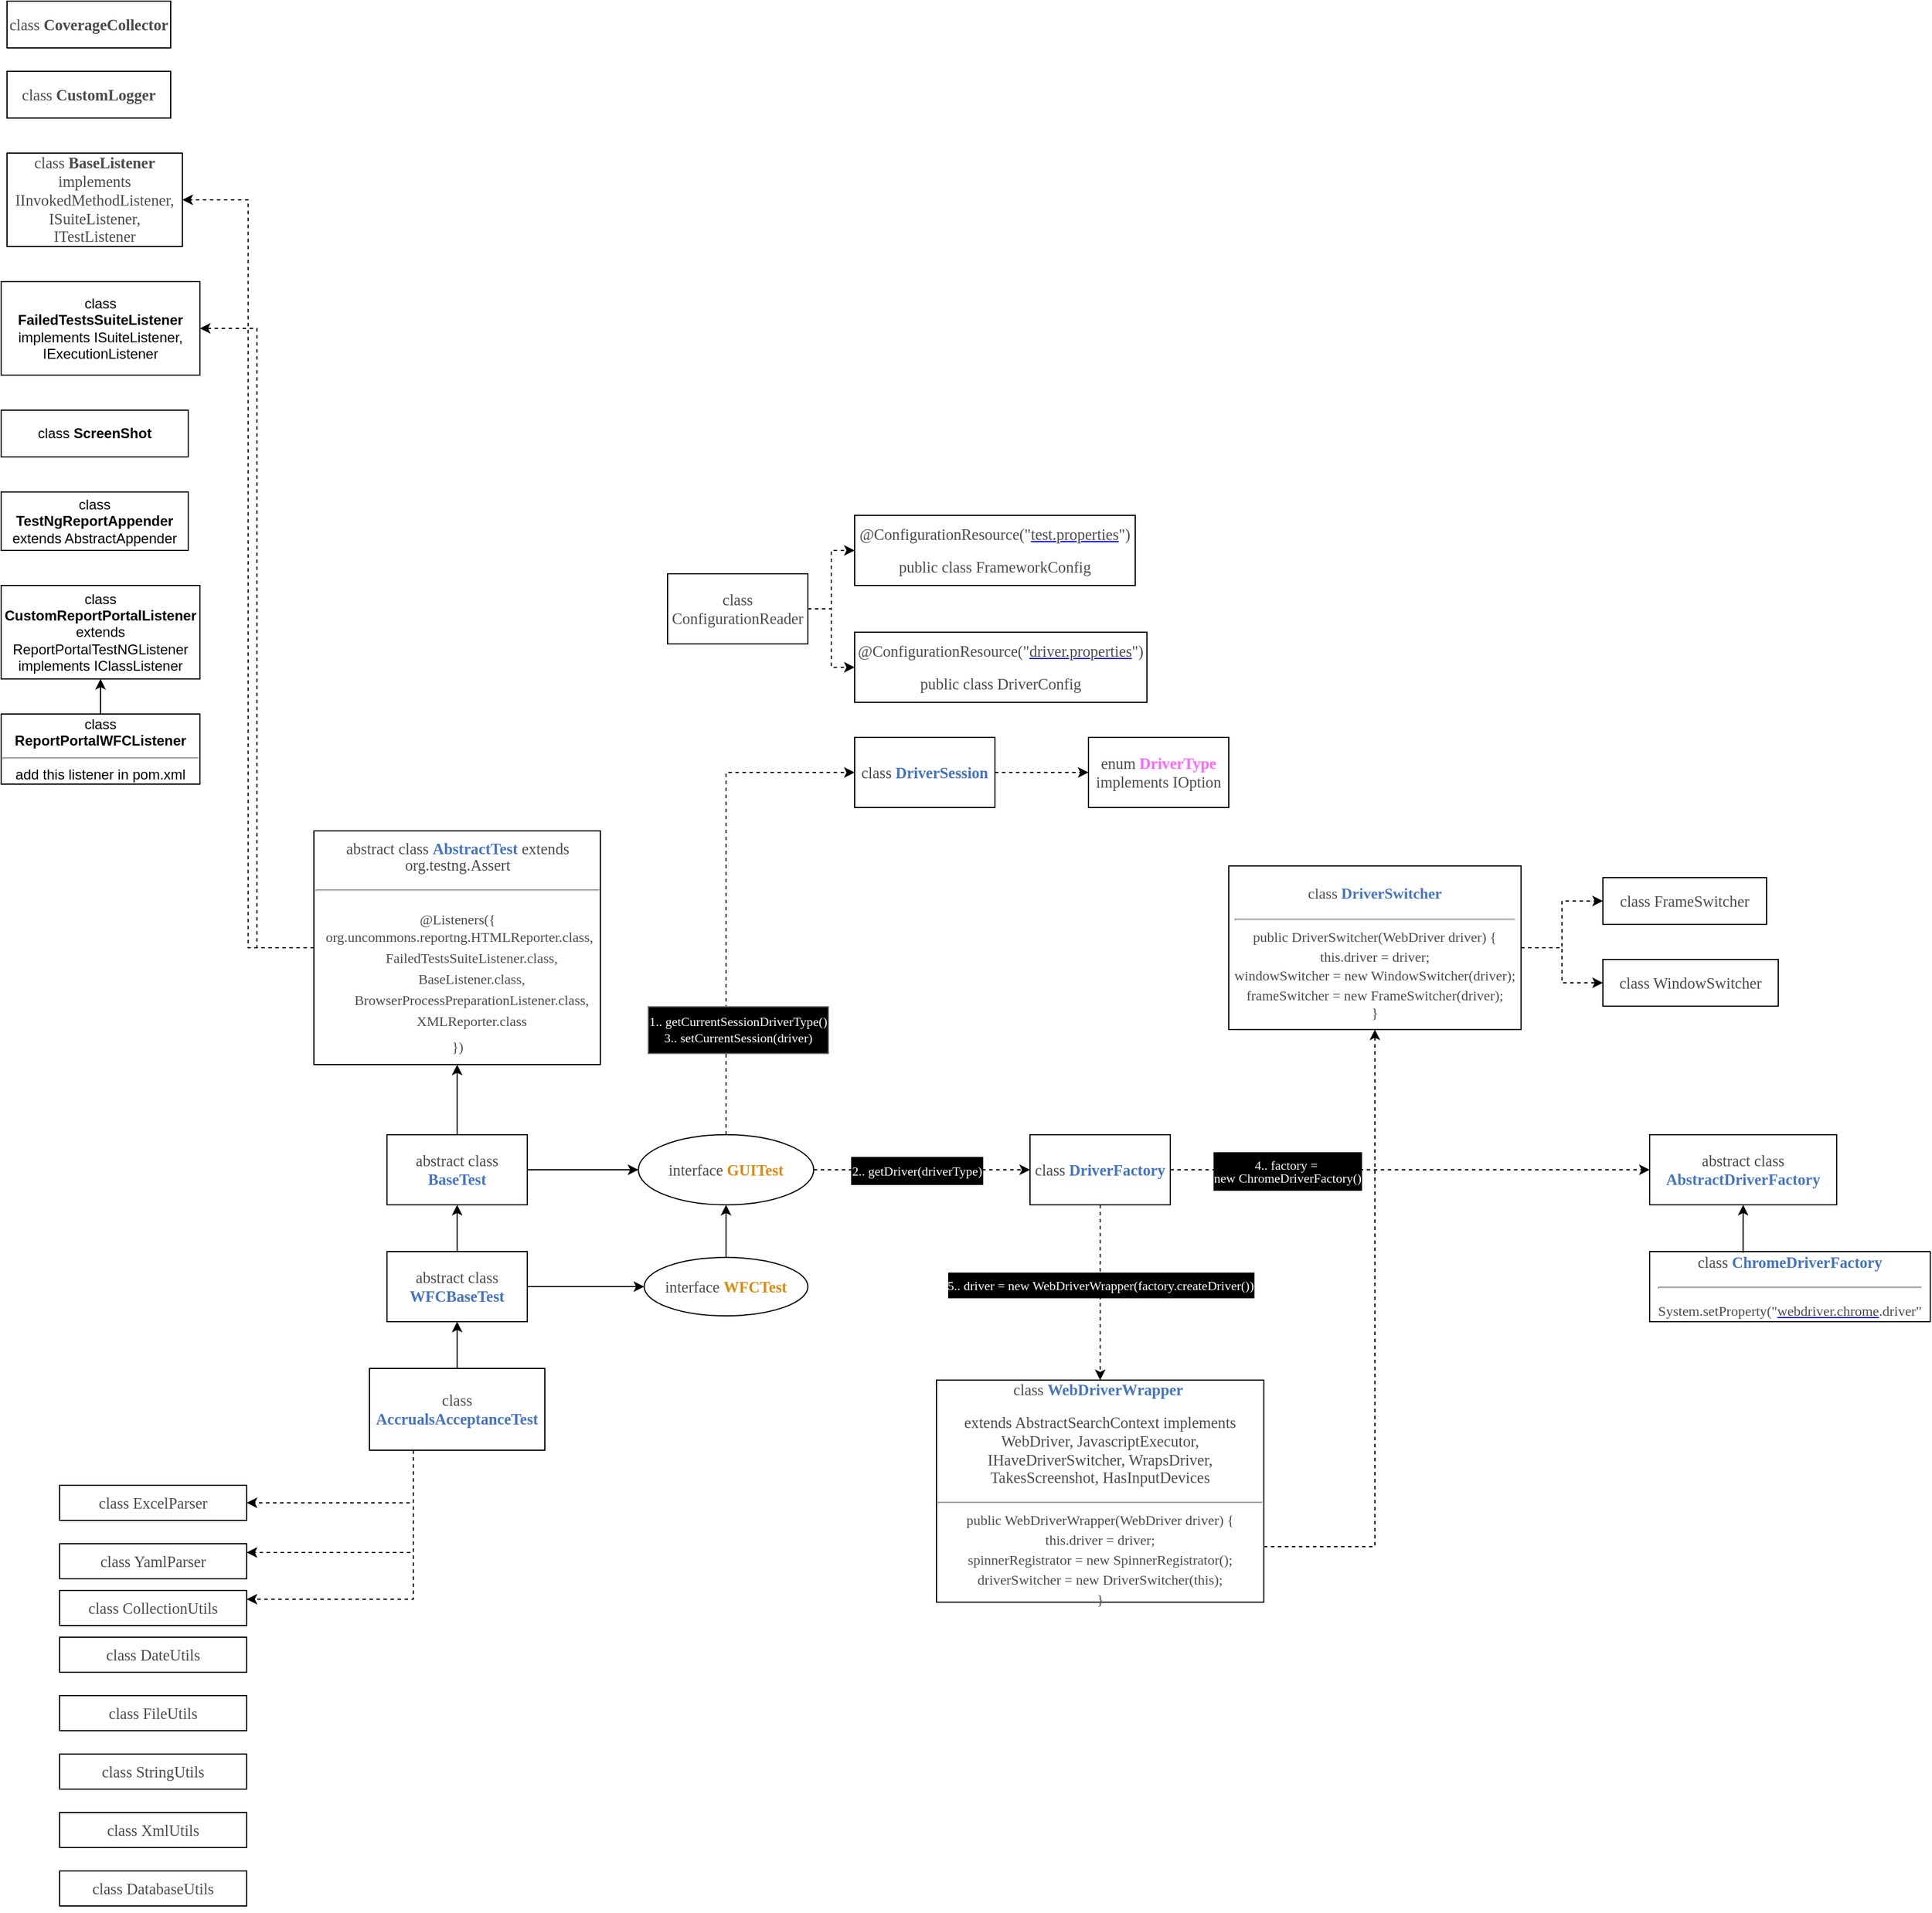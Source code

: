 <mxfile version="24.3.0" type="github">
  <diagram name="Page-1" id="gZJgNO5eI7kU5ygP73Ms">
    <mxGraphModel dx="1900" dy="1665" grid="1" gridSize="10" guides="1" tooltips="1" connect="1" arrows="1" fold="1" page="1" pageScale="1" pageWidth="850" pageHeight="1100" math="0" shadow="0">
      <root>
        <mxCell id="0" />
        <mxCell id="1" parent="0" />
        <mxCell id="U6Im6Bpd1VCLCNfUhpz8-1" value="&lt;p data-pm-slice=&quot;1 1 [&amp;quot;tiptapChildEditor&amp;quot;,{&amp;quot;id&amp;quot;:&amp;quot;ca8953a7-e49c-45e7-b4fe-224ca8ae2ff6&amp;quot;,&amp;quot;entityid&amp;quot;:&amp;quot;&amp;quot;,&amp;quot;shapeId&amp;quot;:&amp;quot;Zpsd7Al8EGf&amp;quot;,&amp;quot;textId&amp;quot;:&amp;quot;identifier&amp;quot;}]&quot; dir=&quot;ltr&quot;&gt;&lt;span style=&quot;color: #4b4b4b; font-size: 10pt; font-family: noto_regular&quot;&gt;class &lt;b&gt;CoverageCollector&lt;/b&gt;&lt;/span&gt;&lt;/p&gt;" style="rounded=0;whiteSpace=wrap;html=1;fillColor=#FFFFFF;" vertex="1" parent="1">
          <mxGeometry x="-45" y="-110" width="140" height="40" as="geometry" />
        </mxCell>
        <mxCell id="U6Im6Bpd1VCLCNfUhpz8-3" value="&lt;p data-pm-slice=&quot;1 1 [&amp;quot;tiptapChildEditor&amp;quot;,{&amp;quot;id&amp;quot;:&amp;quot;f929a453-0117-450c-815a-69be57b2cd81&amp;quot;,&amp;quot;entityid&amp;quot;:&amp;quot;&amp;quot;,&amp;quot;shapeId&amp;quot;:&amp;quot;bD75pAhFTvJ&amp;quot;,&amp;quot;textId&amp;quot;:&amp;quot;identifier&amp;quot;}]&quot; dir=&quot;ltr&quot;&gt;&lt;span style=&quot;color: #4b4b4b; font-size: 10pt; font-family: noto_regular&quot;&gt;class &lt;b&gt;CustomLogger&lt;/b&gt;&lt;/span&gt;&lt;/p&gt;" style="rounded=0;whiteSpace=wrap;html=1;fillColor=#FFFFFF;" vertex="1" parent="1">
          <mxGeometry x="-45" y="-50" width="140" height="40" as="geometry" />
        </mxCell>
        <mxCell id="U6Im6Bpd1VCLCNfUhpz8-4" value="&lt;p data-pm-slice=&quot;1 1 [&amp;quot;tiptapChildEditor&amp;quot;,{&amp;quot;id&amp;quot;:&amp;quot;724989ca-47d6-4394-8c9d-ed733fb02b3a&amp;quot;,&amp;quot;entityid&amp;quot;:&amp;quot;&amp;quot;,&amp;quot;shapeId&amp;quot;:&amp;quot;Wyi7f67MJx1&amp;quot;,&amp;quot;textId&amp;quot;:&amp;quot;identifier&amp;quot;}]&quot; dir=&quot;ltr&quot;&gt;&lt;span style=&quot;color: #4b4b4b; font-size: 10pt; font-family: noto_regular&quot;&gt;class &lt;b&gt;BaseListener &lt;/b&gt;implements IInvokedMethodListener, ISuiteListener, ITestListener&lt;/span&gt;&lt;/p&gt;" style="rounded=0;whiteSpace=wrap;html=1;fillColor=#FFFFFF;" vertex="1" parent="1">
          <mxGeometry x="-45" y="20" width="150" height="80" as="geometry" />
        </mxCell>
        <mxCell id="U6Im6Bpd1VCLCNfUhpz8-6" value="&lt;p data-pm-slice=&quot;1 1 [&amp;quot;tiptapChildEditor&amp;quot;,{&amp;quot;id&amp;quot;:&amp;quot;830152bd-d596-407c-a962-4a3dc13da7e0&amp;quot;,&amp;quot;entityid&amp;quot;:&amp;quot;&amp;quot;,&amp;quot;shapeId&amp;quot;:&amp;quot;9Uf9OVTHU6h&amp;quot;,&amp;quot;textId&amp;quot;:&amp;quot;identifier&amp;quot;}]&quot; dir=&quot;ltr&quot;&gt;class &lt;b&gt;FailedTestsSuiteListener &lt;/b&gt;implements ISuiteListener, IExecutionListener&lt;/p&gt;" style="rounded=0;whiteSpace=wrap;html=1;fillColor=#FFFFFF;" vertex="1" parent="1">
          <mxGeometry x="-50" y="130" width="170" height="80" as="geometry" />
        </mxCell>
        <mxCell id="U6Im6Bpd1VCLCNfUhpz8-7" value="&lt;p data-pm-slice=&quot;1 1 [&amp;quot;tiptapChildEditor&amp;quot;,{&amp;quot;id&amp;quot;:&amp;quot;830152bd-d596-407c-a962-4a3dc13da7e0&amp;quot;,&amp;quot;entityid&amp;quot;:&amp;quot;&amp;quot;,&amp;quot;shapeId&amp;quot;:&amp;quot;9Uf9OVTHU6h&amp;quot;,&amp;quot;textId&amp;quot;:&amp;quot;identifier&amp;quot;}]&quot; dir=&quot;ltr&quot;&gt;class &lt;b&gt;ScreenShot&lt;/b&gt;&lt;/p&gt;" style="rounded=0;whiteSpace=wrap;html=1;fillColor=#FFFFFF;" vertex="1" parent="1">
          <mxGeometry x="-50" y="240" width="160" height="40" as="geometry" />
        </mxCell>
        <mxCell id="U6Im6Bpd1VCLCNfUhpz8-8" value="class &lt;b&gt;TestNgReportAppender &lt;/b&gt;extends AbstractAppender" style="rounded=0;whiteSpace=wrap;html=1;" vertex="1" parent="1">
          <mxGeometry x="-50" y="310" width="160" height="50" as="geometry" />
        </mxCell>
        <mxCell id="U6Im6Bpd1VCLCNfUhpz8-9" value="class &lt;b&gt;CustomReportPortalListener &lt;/b&gt;extends ReportPortalTestNGListener implements IClassListener" style="rounded=0;whiteSpace=wrap;html=1;" vertex="1" parent="1">
          <mxGeometry x="-50" y="390" width="170" height="80" as="geometry" />
        </mxCell>
        <mxCell id="U6Im6Bpd1VCLCNfUhpz8-11" value="" style="edgeStyle=orthogonalEdgeStyle;rounded=0;orthogonalLoop=1;jettySize=auto;html=1;" edge="1" parent="1" source="U6Im6Bpd1VCLCNfUhpz8-10" target="U6Im6Bpd1VCLCNfUhpz8-9">
          <mxGeometry relative="1" as="geometry" />
        </mxCell>
        <mxCell id="U6Im6Bpd1VCLCNfUhpz8-10" value="class &lt;b&gt;ReportPortalWFCListener&lt;/b&gt;&lt;hr&gt;&lt;div&gt;add this listener in pom.xml&lt;/div&gt;" style="rounded=0;whiteSpace=wrap;html=1;" vertex="1" parent="1">
          <mxGeometry x="-50" y="500" width="170" height="60" as="geometry" />
        </mxCell>
        <mxCell id="U6Im6Bpd1VCLCNfUhpz8-66" style="edgeStyle=orthogonalEdgeStyle;rounded=0;orthogonalLoop=1;jettySize=auto;html=1;exitX=0;exitY=0.5;exitDx=0;exitDy=0;entryX=1;entryY=0.5;entryDx=0;entryDy=0;dashed=1;" edge="1" parent="1" source="U6Im6Bpd1VCLCNfUhpz8-12" target="U6Im6Bpd1VCLCNfUhpz8-4">
          <mxGeometry relative="1" as="geometry" />
        </mxCell>
        <mxCell id="U6Im6Bpd1VCLCNfUhpz8-67" style="edgeStyle=orthogonalEdgeStyle;rounded=0;orthogonalLoop=1;jettySize=auto;html=1;exitX=0;exitY=0.5;exitDx=0;exitDy=0;entryX=1;entryY=0.5;entryDx=0;entryDy=0;dashed=1;" edge="1" parent="1" source="U6Im6Bpd1VCLCNfUhpz8-12" target="U6Im6Bpd1VCLCNfUhpz8-6">
          <mxGeometry relative="1" as="geometry" />
        </mxCell>
        <mxCell id="U6Im6Bpd1VCLCNfUhpz8-12" value="&lt;p style=&quot;line-height: 110%;&quot; data-pm-slice=&quot;1 1 [&amp;quot;tiptapChildEditor&amp;quot;,{&amp;quot;id&amp;quot;:&amp;quot;5719cfd4-4122-469a-8a62-722d085ba0aa&amp;quot;,&amp;quot;entityid&amp;quot;:&amp;quot;&amp;quot;,&amp;quot;shapeId&amp;quot;:&amp;quot;oUzE6DaAduD&amp;quot;,&amp;quot;textId&amp;quot;:&amp;quot;identifier&amp;quot;}]&quot; dir=&quot;ltr&quot;&gt;&lt;span style=&quot;color: #4b4b4b; font-size: 10pt; font-family: noto_regular&quot;&gt;abstract class &lt;/span&gt;&lt;span style=&quot;color: rgb(70, 116, 193); font-size: 10pt; font-family: noto_regular&quot;&gt;&lt;strong&gt;AbstractTest &lt;/strong&gt;&lt;/span&gt;&lt;span style=&quot;color: #4b4b4b; font-size: 10pt; font-family: noto_regular&quot;&gt;extends org.testng.Assert&lt;/span&gt;&lt;/p&gt;&lt;hr&gt;&lt;p style=&quot;line-height: 0%;&quot; data-pm-slice=&quot;1 1 [&amp;quot;tiptapChildEditor&amp;quot;,{&amp;quot;id&amp;quot;:&amp;quot;5719cfd4-4122-469a-8a62-722d085ba0aa&amp;quot;,&amp;quot;entityid&amp;quot;:&amp;quot;&amp;quot;,&amp;quot;shapeId&amp;quot;:&amp;quot;oUzE6DaAduD&amp;quot;,&amp;quot;textId&amp;quot;:&amp;quot;identifier&amp;quot;}]&quot; dir=&quot;ltr&quot;&gt;&lt;span style=&quot;color: #4b4b4b; font-size: 10pt; font-family: noto_regular&quot;&gt;&lt;br&gt;&lt;/span&gt;&lt;/p&gt;&lt;p style=&quot;line-height: 0%;&quot; data-pm-slice=&quot;1 1 [&amp;quot;tiptapChildEditor&amp;quot;,{&amp;quot;id&amp;quot;:&amp;quot;5719cfd4-4122-469a-8a62-722d085ba0aa&amp;quot;,&amp;quot;entityid&amp;quot;:&amp;quot;&amp;quot;,&amp;quot;shapeId&amp;quot;:&amp;quot;oUzE6DaAduD&amp;quot;,&amp;quot;textId&amp;quot;:&amp;quot;identifier&amp;quot;}]&quot; dir=&quot;ltr&quot;&gt;&lt;font style=&quot;font-size: 12px;&quot; face=&quot;noto_regular&quot; color=&quot;#4b4b4b&quot;&gt;@Listeners({&lt;/font&gt;&lt;/p&gt;&lt;p style=&quot;line-height: 50%;&quot; data-pm-slice=&quot;1 1 [&amp;quot;tiptapChildEditor&amp;quot;,{&amp;quot;id&amp;quot;:&amp;quot;5719cfd4-4122-469a-8a62-722d085ba0aa&amp;quot;,&amp;quot;entityid&amp;quot;:&amp;quot;&amp;quot;,&amp;quot;shapeId&amp;quot;:&amp;quot;oUzE6DaAduD&amp;quot;,&amp;quot;textId&amp;quot;:&amp;quot;identifier&amp;quot;}]&quot; dir=&quot;ltr&quot;&gt;&lt;font style=&quot;font-size: 12px;&quot; face=&quot;noto_regular&quot; color=&quot;#4b4b4b&quot;&gt;&amp;nbsp;org.uncommons.reportng.HTMLReporter.class,&lt;/font&gt;&lt;/p&gt;&lt;p style=&quot;line-height: 50%;&quot; data-pm-slice=&quot;1 1 [&amp;quot;tiptapChildEditor&amp;quot;,{&amp;quot;id&amp;quot;:&amp;quot;5719cfd4-4122-469a-8a62-722d085ba0aa&amp;quot;,&amp;quot;entityid&amp;quot;:&amp;quot;&amp;quot;,&amp;quot;shapeId&amp;quot;:&amp;quot;oUzE6DaAduD&amp;quot;,&amp;quot;textId&amp;quot;:&amp;quot;identifier&amp;quot;}]&quot; dir=&quot;ltr&quot;&gt;&lt;font style=&quot;font-size: 12px;&quot; face=&quot;noto_regular&quot; color=&quot;#4b4b4b&quot;&gt;&amp;nbsp; &amp;nbsp; &amp;nbsp; &amp;nbsp; FailedTestsSuiteListener.class,&lt;/font&gt;&lt;/p&gt;&lt;p style=&quot;line-height: 50%;&quot; data-pm-slice=&quot;1 1 [&amp;quot;tiptapChildEditor&amp;quot;,{&amp;quot;id&amp;quot;:&amp;quot;5719cfd4-4122-469a-8a62-722d085ba0aa&amp;quot;,&amp;quot;entityid&amp;quot;:&amp;quot;&amp;quot;,&amp;quot;shapeId&amp;quot;:&amp;quot;oUzE6DaAduD&amp;quot;,&amp;quot;textId&amp;quot;:&amp;quot;identifier&amp;quot;}]&quot; dir=&quot;ltr&quot;&gt;&lt;font style=&quot;font-size: 12px;&quot; face=&quot;noto_regular&quot; color=&quot;#4b4b4b&quot;&gt;&amp;nbsp; &amp;nbsp; &amp;nbsp; &amp;nbsp; BaseListener.class,&lt;/font&gt;&lt;/p&gt;&lt;p style=&quot;line-height: 50%;&quot; data-pm-slice=&quot;1 1 [&amp;quot;tiptapChildEditor&amp;quot;,{&amp;quot;id&amp;quot;:&amp;quot;5719cfd4-4122-469a-8a62-722d085ba0aa&amp;quot;,&amp;quot;entityid&amp;quot;:&amp;quot;&amp;quot;,&amp;quot;shapeId&amp;quot;:&amp;quot;oUzE6DaAduD&amp;quot;,&amp;quot;textId&amp;quot;:&amp;quot;identifier&amp;quot;}]&quot; dir=&quot;ltr&quot;&gt;&lt;font style=&quot;font-size: 12px;&quot; face=&quot;noto_regular&quot; color=&quot;#4b4b4b&quot;&gt;&amp;nbsp; &amp;nbsp; &amp;nbsp; &amp;nbsp; BrowserProcessPreparationListener.class,&lt;/font&gt;&lt;/p&gt;&lt;p style=&quot;line-height: 50%;&quot; data-pm-slice=&quot;1 1 [&amp;quot;tiptapChildEditor&amp;quot;,{&amp;quot;id&amp;quot;:&amp;quot;5719cfd4-4122-469a-8a62-722d085ba0aa&amp;quot;,&amp;quot;entityid&amp;quot;:&amp;quot;&amp;quot;,&amp;quot;shapeId&amp;quot;:&amp;quot;oUzE6DaAduD&amp;quot;,&amp;quot;textId&amp;quot;:&amp;quot;identifier&amp;quot;}]&quot; dir=&quot;ltr&quot;&gt;&lt;font style=&quot;font-size: 12px;&quot; face=&quot;noto_regular&quot; color=&quot;#4b4b4b&quot;&gt;&amp;nbsp; &amp;nbsp; &amp;nbsp; &amp;nbsp; XMLReporter.class&lt;/font&gt;&lt;/p&gt;&lt;p data-pm-slice=&quot;1 1 [&amp;quot;tiptapChildEditor&amp;quot;,{&amp;quot;id&amp;quot;:&amp;quot;5719cfd4-4122-469a-8a62-722d085ba0aa&amp;quot;,&amp;quot;entityid&amp;quot;:&amp;quot;&amp;quot;,&amp;quot;shapeId&amp;quot;:&amp;quot;oUzE6DaAduD&amp;quot;,&amp;quot;textId&amp;quot;:&amp;quot;identifier&amp;quot;}]&quot; dir=&quot;ltr&quot;&gt;&lt;/p&gt;&lt;p data-pm-slice=&quot;1 1 [&amp;quot;tiptapChildEditor&amp;quot;,{&amp;quot;id&amp;quot;:&amp;quot;5719cfd4-4122-469a-8a62-722d085ba0aa&amp;quot;,&amp;quot;entityid&amp;quot;:&amp;quot;&amp;quot;,&amp;quot;shapeId&amp;quot;:&amp;quot;oUzE6DaAduD&amp;quot;,&amp;quot;textId&amp;quot;:&amp;quot;identifier&amp;quot;}]&quot; dir=&quot;ltr&quot;&gt;&lt;font style=&quot;font-size: 12px;&quot; face=&quot;noto_regular&quot; color=&quot;#4b4b4b&quot;&gt;})&lt;/font&gt;&lt;/p&gt;" style="rounded=0;whiteSpace=wrap;html=1;" vertex="1" parent="1">
          <mxGeometry x="217.5" y="600" width="245" height="200" as="geometry" />
        </mxCell>
        <mxCell id="U6Im6Bpd1VCLCNfUhpz8-14" value="" style="edgeStyle=orthogonalEdgeStyle;rounded=0;orthogonalLoop=1;jettySize=auto;html=1;" edge="1" parent="1" source="U6Im6Bpd1VCLCNfUhpz8-13" target="U6Im6Bpd1VCLCNfUhpz8-12">
          <mxGeometry relative="1" as="geometry" />
        </mxCell>
        <mxCell id="U6Im6Bpd1VCLCNfUhpz8-25" value="" style="edgeStyle=orthogonalEdgeStyle;rounded=0;orthogonalLoop=1;jettySize=auto;html=1;" edge="1" parent="1" source="U6Im6Bpd1VCLCNfUhpz8-13" target="U6Im6Bpd1VCLCNfUhpz8-24">
          <mxGeometry relative="1" as="geometry" />
        </mxCell>
        <mxCell id="U6Im6Bpd1VCLCNfUhpz8-13" value="&lt;p data-pm-slice=&quot;1 1 [&amp;quot;tiptapChildEditor&amp;quot;,{&amp;quot;id&amp;quot;:&amp;quot;45874278-9673-4f66-ab3d-6d95a977c176&amp;quot;,&amp;quot;entityid&amp;quot;:&amp;quot;&amp;quot;,&amp;quot;shapeId&amp;quot;:&amp;quot;hXwQnhvF5sQ&amp;quot;,&amp;quot;textId&amp;quot;:&amp;quot;identifier&amp;quot;}]&quot; dir=&quot;ltr&quot;&gt;&lt;span style=&quot;color: #4b4b4b; font-size: 10pt; font-family: noto_regular&quot;&gt;abstract class &lt;/span&gt;&lt;span style=&quot;color: rgb(70, 116, 193); font-size: 10pt; font-family: noto_regular&quot;&gt;&lt;strong&gt;BaseTest&lt;/strong&gt;&lt;/span&gt;&lt;/p&gt;" style="rounded=0;whiteSpace=wrap;html=1;" vertex="1" parent="1">
          <mxGeometry x="280" y="860" width="120" height="60" as="geometry" />
        </mxCell>
        <mxCell id="U6Im6Bpd1VCLCNfUhpz8-17" value="" style="edgeStyle=orthogonalEdgeStyle;rounded=0;orthogonalLoop=1;jettySize=auto;html=1;" edge="1" parent="1" source="U6Im6Bpd1VCLCNfUhpz8-15" target="U6Im6Bpd1VCLCNfUhpz8-13">
          <mxGeometry relative="1" as="geometry" />
        </mxCell>
        <mxCell id="U6Im6Bpd1VCLCNfUhpz8-28" value="" style="edgeStyle=orthogonalEdgeStyle;rounded=0;orthogonalLoop=1;jettySize=auto;html=1;" edge="1" parent="1" source="U6Im6Bpd1VCLCNfUhpz8-15" target="U6Im6Bpd1VCLCNfUhpz8-26">
          <mxGeometry relative="1" as="geometry" />
        </mxCell>
        <mxCell id="U6Im6Bpd1VCLCNfUhpz8-15" value="&lt;p data-pm-slice=&quot;1 1 [&amp;quot;tiptapChildEditor&amp;quot;,{&amp;quot;id&amp;quot;:&amp;quot;19ecf249-bb9b-4015-ace4-025a7b237459&amp;quot;,&amp;quot;entityid&amp;quot;:&amp;quot;&amp;quot;,&amp;quot;shapeId&amp;quot;:&amp;quot;llXH3EHD34j&amp;quot;,&amp;quot;textId&amp;quot;:&amp;quot;identifier&amp;quot;}]&quot; dir=&quot;ltr&quot;&gt;&lt;span style=&quot;color: #4b4b4b; font-size: 10pt; font-family: noto_regular&quot;&gt;abstract class &lt;/span&gt;&lt;span style=&quot;color: rgb(70, 116, 193); font-size: 10pt; font-family: noto_regular&quot;&gt;&lt;strong&gt;WFCBaseTest&lt;/strong&gt;&lt;/span&gt;&lt;/p&gt;" style="rounded=0;whiteSpace=wrap;html=1;" vertex="1" parent="1">
          <mxGeometry x="280" y="960" width="120" height="60" as="geometry" />
        </mxCell>
        <mxCell id="U6Im6Bpd1VCLCNfUhpz8-18" value="" style="edgeStyle=orthogonalEdgeStyle;rounded=0;orthogonalLoop=1;jettySize=auto;html=1;" edge="1" parent="1" source="U6Im6Bpd1VCLCNfUhpz8-16" target="U6Im6Bpd1VCLCNfUhpz8-15">
          <mxGeometry relative="1" as="geometry" />
        </mxCell>
        <mxCell id="U6Im6Bpd1VCLCNfUhpz8-62" style="edgeStyle=orthogonalEdgeStyle;rounded=0;orthogonalLoop=1;jettySize=auto;html=1;exitX=0.25;exitY=1;exitDx=0;exitDy=0;entryX=1;entryY=0.5;entryDx=0;entryDy=0;dashed=1;" edge="1" parent="1" source="U6Im6Bpd1VCLCNfUhpz8-16" target="U6Im6Bpd1VCLCNfUhpz8-53">
          <mxGeometry relative="1" as="geometry" />
        </mxCell>
        <mxCell id="U6Im6Bpd1VCLCNfUhpz8-63" style="edgeStyle=orthogonalEdgeStyle;rounded=0;orthogonalLoop=1;jettySize=auto;html=1;exitX=0.25;exitY=1;exitDx=0;exitDy=0;entryX=1;entryY=0.25;entryDx=0;entryDy=0;dashed=1;" edge="1" parent="1" source="U6Im6Bpd1VCLCNfUhpz8-16" target="U6Im6Bpd1VCLCNfUhpz8-54">
          <mxGeometry relative="1" as="geometry" />
        </mxCell>
        <mxCell id="U6Im6Bpd1VCLCNfUhpz8-64" style="edgeStyle=orthogonalEdgeStyle;rounded=0;orthogonalLoop=1;jettySize=auto;html=1;exitX=0.25;exitY=1;exitDx=0;exitDy=0;entryX=1;entryY=0.25;entryDx=0;entryDy=0;dashed=1;" edge="1" parent="1" source="U6Im6Bpd1VCLCNfUhpz8-16" target="U6Im6Bpd1VCLCNfUhpz8-60">
          <mxGeometry relative="1" as="geometry" />
        </mxCell>
        <mxCell id="U6Im6Bpd1VCLCNfUhpz8-16" value="&lt;p data-pm-slice=&quot;1 1 [&amp;quot;tiptapChildEditor&amp;quot;,{&amp;quot;id&amp;quot;:&amp;quot;e509b041-a81a-4819-9d49-f5a8ab3c00af&amp;quot;,&amp;quot;entityid&amp;quot;:&amp;quot;&amp;quot;,&amp;quot;shapeId&amp;quot;:&amp;quot;eoPqOg1G8hX&amp;quot;,&amp;quot;textId&amp;quot;:&amp;quot;identifier&amp;quot;}]&quot; dir=&quot;ltr&quot;&gt;&lt;span style=&quot;color: #4b4b4b; font-size: 10pt; font-family: noto_regular&quot;&gt;class &lt;/span&gt;&lt;span style=&quot;color: rgb(70, 116, 193); font-size: 10pt; font-family: noto_regular&quot;&gt;&lt;strong&gt;AccrualsAcceptanceTest&lt;/strong&gt;&lt;/span&gt;&lt;/p&gt;" style="rounded=0;whiteSpace=wrap;html=1;" vertex="1" parent="1">
          <mxGeometry x="265" y="1060" width="150" height="70" as="geometry" />
        </mxCell>
        <mxCell id="U6Im6Bpd1VCLCNfUhpz8-22" value="" style="edgeStyle=orthogonalEdgeStyle;rounded=0;orthogonalLoop=1;jettySize=auto;html=1;entryX=0;entryY=0.5;entryDx=0;entryDy=0;dashed=1;" edge="1" parent="1" source="U6Im6Bpd1VCLCNfUhpz8-19" target="U6Im6Bpd1VCLCNfUhpz8-20">
          <mxGeometry relative="1" as="geometry" />
        </mxCell>
        <mxCell id="U6Im6Bpd1VCLCNfUhpz8-19" value="&lt;p data-pm-slice=&quot;1 1 [&amp;quot;tiptapChildEditor&amp;quot;,{&amp;quot;id&amp;quot;:&amp;quot;a192d85d-2479-41ac-b587-bcb2d24ac9f0&amp;quot;,&amp;quot;entityid&amp;quot;:&amp;quot;&amp;quot;,&amp;quot;shapeId&amp;quot;:&amp;quot;Z1Sbzzrmdqy&amp;quot;,&amp;quot;textId&amp;quot;:&amp;quot;identifier&amp;quot;}]&quot; dir=&quot;ltr&quot;&gt;&lt;span style=&quot;color: #4b4b4b; font-size: 10pt; font-family: noto_regular&quot;&gt;class ConfigurationReader&lt;/span&gt;&lt;/p&gt;" style="rounded=0;whiteSpace=wrap;html=1;" vertex="1" parent="1">
          <mxGeometry x="520" y="380" width="120" height="60" as="geometry" />
        </mxCell>
        <mxCell id="U6Im6Bpd1VCLCNfUhpz8-20" value="&lt;p dir=&quot;ltr&quot;&gt;&lt;span style=&quot;color: #4b4b4b; font-size: 10pt; font-family: noto_regular&quot;&gt;@ConfigurationResource(&quot;&lt;/span&gt;&lt;a href=&quot;http://test.properties&quot; rel=&quot;noopener noreferrer nofollow&quot; target=&quot;_blank&quot;&gt;&lt;span style=&quot;color: #4b4b4b; font-size: 10pt; font-family: noto_regular&quot;&gt;test.properties&lt;/span&gt;&lt;/a&gt;&lt;span style=&quot;color: #4b4b4b; font-size: 10pt; font-family: noto_regular&quot;&gt;&quot;)&lt;/span&gt;&lt;/p&gt;&lt;p dir=&quot;ltr&quot;&gt;&lt;span style=&quot;color: #4b4b4b; font-size: 10pt; font-family: noto_regular&quot;&gt;public class FrameworkConfig&lt;/span&gt;&lt;/p&gt;" style="rounded=0;whiteSpace=wrap;html=1;" vertex="1" parent="1">
          <mxGeometry x="680" y="330" width="240" height="60" as="geometry" />
        </mxCell>
        <mxCell id="U6Im6Bpd1VCLCNfUhpz8-23" value="" style="edgeStyle=orthogonalEdgeStyle;rounded=0;orthogonalLoop=1;jettySize=auto;html=1;dashed=1;" edge="1" parent="1" source="U6Im6Bpd1VCLCNfUhpz8-19" target="U6Im6Bpd1VCLCNfUhpz8-21">
          <mxGeometry relative="1" as="geometry" />
        </mxCell>
        <mxCell id="U6Im6Bpd1VCLCNfUhpz8-21" value="&lt;p dir=&quot;ltr&quot; style=&quot;text-align: center&quot;&gt;&lt;span style=&quot;color: #4b4b4b; font-size: 10pt; font-family: noto_regular&quot;&gt;@ConfigurationResource(&quot;&lt;/span&gt;&lt;a href=&quot;http://driver.properties&quot; rel=&quot;noopener noreferrer nofollow&quot; target=&quot;_blank&quot;&gt;&lt;span style=&quot;color: #4b4b4b; font-size: 10pt; font-family: noto_regular&quot;&gt;driver.properties&lt;/span&gt;&lt;/a&gt;&lt;span style=&quot;color: #4b4b4b; font-size: 10pt; font-family: noto_regular&quot;&gt;&quot;)&lt;/span&gt;&lt;/p&gt;&lt;p dir=&quot;ltr&quot;&gt;&lt;/p&gt;&lt;p dir=&quot;ltr&quot;&gt;&lt;span style=&quot;color: #4b4b4b; font-size: 10pt; font-family: noto_regular&quot;&gt;public class DriverConfig&lt;/span&gt;&lt;/p&gt;" style="rounded=0;whiteSpace=wrap;html=1;" vertex="1" parent="1">
          <mxGeometry x="680" y="430" width="250" height="60" as="geometry" />
        </mxCell>
        <mxCell id="U6Im6Bpd1VCLCNfUhpz8-30" style="edgeStyle=orthogonalEdgeStyle;rounded=0;orthogonalLoop=1;jettySize=auto;html=1;exitX=0.5;exitY=0;exitDx=0;exitDy=0;entryX=0;entryY=0.5;entryDx=0;entryDy=0;dashed=1;" edge="1" parent="1" source="U6Im6Bpd1VCLCNfUhpz8-24" target="U6Im6Bpd1VCLCNfUhpz8-29">
          <mxGeometry relative="1" as="geometry" />
        </mxCell>
        <mxCell id="U6Im6Bpd1VCLCNfUhpz8-31" value="&lt;p dir=&quot;ltr&quot; style=&quot;line-height: 30%; font-size: 11px;&quot;&gt;&lt;font style=&quot;font-size: 11px;&quot;&gt;&lt;span style=&quot;font-size: 11px; font-family: noto_regular;&quot;&gt;1.. &lt;/span&gt;&lt;span style=&quot;font-size: 11px; font-family: noto_regular;&quot;&gt;getCurrentSessionDriverType()&lt;/span&gt;&lt;/font&gt;&lt;/p&gt;&lt;p dir=&quot;ltr&quot; style=&quot;line-height: 30%; font-size: 11px;&quot;&gt;&lt;span style=&quot;font-family: noto_regular; font-size: 11px;&quot;&gt;3.. setCurrentSession(driver)&lt;/span&gt;&lt;/p&gt;" style="edgeLabel;html=1;align=center;verticalAlign=middle;resizable=0;points=[];labelBackgroundColor=#000000;textShadow=0;labelBorderColor=#666666;fontColor=#FFFFFF;fontSize=11;" vertex="1" connectable="0" parent="U6Im6Bpd1VCLCNfUhpz8-30">
          <mxGeometry x="-0.569" y="2" relative="1" as="geometry">
            <mxPoint x="12" as="offset" />
          </mxGeometry>
        </mxCell>
        <mxCell id="U6Im6Bpd1VCLCNfUhpz8-35" style="edgeStyle=orthogonalEdgeStyle;rounded=0;orthogonalLoop=1;jettySize=auto;html=1;entryX=0;entryY=0.5;entryDx=0;entryDy=0;dashed=1;" edge="1" parent="1" source="U6Im6Bpd1VCLCNfUhpz8-24" target="U6Im6Bpd1VCLCNfUhpz8-34">
          <mxGeometry relative="1" as="geometry" />
        </mxCell>
        <mxCell id="U6Im6Bpd1VCLCNfUhpz8-36" value="&lt;p style=&quot;font-size: 11px; line-height: 0%;&quot; data-pm-slice=&quot;1 1 [&amp;quot;tiptapChildEditor&amp;quot;,{&amp;quot;id&amp;quot;:&amp;quot;51e9285e-306a-4563-a218-f8df2e9f22fc&amp;quot;,&amp;quot;entityid&amp;quot;:&amp;quot;&amp;quot;,&amp;quot;shapeId&amp;quot;:&amp;quot;fTEYchw8ab9&amp;quot;,&amp;quot;textId&amp;quot;:&amp;quot;7si7faw3my6&amp;quot;}]&quot; dir=&quot;ltr&quot;&gt;&lt;span style=&quot;font-size: 11px; font-family: noto_regular;&quot;&gt;&lt;font style=&quot;font-size: 11px;&quot;&gt;2.. getDriver(driverType)&lt;/font&gt;&lt;/span&gt;&lt;/p&gt;" style="edgeLabel;html=1;align=center;verticalAlign=middle;resizable=0;points=[];labelBackgroundColor=#000000;labelBorderColor=default;fontColor=#FFFFFF;spacing=2;fontSize=11;" vertex="1" connectable="0" parent="U6Im6Bpd1VCLCNfUhpz8-35">
          <mxGeometry x="-0.076" relative="1" as="geometry">
            <mxPoint x="2" as="offset" />
          </mxGeometry>
        </mxCell>
        <mxCell id="U6Im6Bpd1VCLCNfUhpz8-24" value="&lt;p data-pm-slice=&quot;1 1 [&amp;quot;tiptapChildEditor&amp;quot;,{&amp;quot;id&amp;quot;:&amp;quot;d40f3736-c787-4fee-92e9-fd74be6fce5e&amp;quot;,&amp;quot;entityid&amp;quot;:&amp;quot;&amp;quot;,&amp;quot;shapeId&amp;quot;:&amp;quot;eBdoBjCjYRp&amp;quot;,&amp;quot;textId&amp;quot;:&amp;quot;identifier&amp;quot;}]&quot; dir=&quot;ltr&quot;&gt;&lt;span style=&quot;color: #4b4b4b; font-size: 10pt; font-family: noto_regular&quot;&gt;interface &lt;/span&gt;&lt;span style=&quot;color: rgb(218, 139, 20); font-size: 10pt; font-family: noto_regular&quot;&gt;&lt;strong&gt;GUITest&lt;/strong&gt;&lt;/span&gt;&lt;/p&gt;" style="ellipse;whiteSpace=wrap;html=1;" vertex="1" parent="1">
          <mxGeometry x="495" y="860" width="150" height="60" as="geometry" />
        </mxCell>
        <mxCell id="U6Im6Bpd1VCLCNfUhpz8-27" value="" style="edgeStyle=orthogonalEdgeStyle;rounded=0;orthogonalLoop=1;jettySize=auto;html=1;" edge="1" parent="1" source="U6Im6Bpd1VCLCNfUhpz8-26" target="U6Im6Bpd1VCLCNfUhpz8-24">
          <mxGeometry relative="1" as="geometry" />
        </mxCell>
        <mxCell id="U6Im6Bpd1VCLCNfUhpz8-26" value="&lt;p data-pm-slice=&quot;1 1 [&amp;quot;tiptapChildEditor&amp;quot;,{&amp;quot;id&amp;quot;:&amp;quot;c25a50b2-8d34-4dd3-b108-9e8a9332714a&amp;quot;,&amp;quot;entityid&amp;quot;:&amp;quot;&amp;quot;,&amp;quot;shapeId&amp;quot;:&amp;quot;rtKFZJujHXf&amp;quot;,&amp;quot;textId&amp;quot;:&amp;quot;identifier&amp;quot;}]&quot; dir=&quot;ltr&quot;&gt;&lt;span style=&quot;color: #4b4b4b; font-size: 10pt; font-family: noto_regular&quot;&gt;interface &lt;/span&gt;&lt;span style=&quot;color: rgb(218, 139, 20); font-size: 10pt; font-family: noto_regular&quot;&gt;&lt;strong&gt;WFCTest&lt;/strong&gt;&lt;/span&gt;&lt;/p&gt;" style="ellipse;whiteSpace=wrap;html=1;" vertex="1" parent="1">
          <mxGeometry x="500" y="965" width="140" height="50" as="geometry" />
        </mxCell>
        <mxCell id="U6Im6Bpd1VCLCNfUhpz8-33" value="" style="edgeStyle=orthogonalEdgeStyle;rounded=0;orthogonalLoop=1;jettySize=auto;html=1;dashed=1;" edge="1" parent="1" source="U6Im6Bpd1VCLCNfUhpz8-29" target="U6Im6Bpd1VCLCNfUhpz8-32">
          <mxGeometry relative="1" as="geometry" />
        </mxCell>
        <mxCell id="U6Im6Bpd1VCLCNfUhpz8-29" value="&lt;p data-pm-slice=&quot;1 1 [&amp;quot;tiptapChildEditor&amp;quot;,{&amp;quot;id&amp;quot;:&amp;quot;2a666c54-e556-415d-af49-fdc86708a1e9&amp;quot;,&amp;quot;entityid&amp;quot;:&amp;quot;&amp;quot;,&amp;quot;shapeId&amp;quot;:&amp;quot;4aWgTex6LGs&amp;quot;,&amp;quot;textId&amp;quot;:&amp;quot;identifier&amp;quot;}]&quot; dir=&quot;ltr&quot;&gt;&lt;span style=&quot;color: #4b4b4b; font-size: 10pt; font-family: noto_regular&quot;&gt;class &lt;/span&gt;&lt;span style=&quot;color: rgb(70, 116, 193); font-size: 10pt; font-family: noto_regular&quot;&gt;&lt;strong&gt;DriverSession&lt;/strong&gt;&lt;/span&gt;&lt;/p&gt;" style="rounded=0;whiteSpace=wrap;html=1;" vertex="1" parent="1">
          <mxGeometry x="680" y="520" width="120" height="60" as="geometry" />
        </mxCell>
        <mxCell id="U6Im6Bpd1VCLCNfUhpz8-32" value="&lt;p data-pm-slice=&quot;1 1 [&amp;quot;tiptapChildEditor&amp;quot;,{&amp;quot;id&amp;quot;:&amp;quot;a71e5039-adba-4ab6-b230-0a3875ce2b77&amp;quot;,&amp;quot;entityid&amp;quot;:&amp;quot;&amp;quot;,&amp;quot;shapeId&amp;quot;:&amp;quot;gTY3Msbf42p&amp;quot;,&amp;quot;textId&amp;quot;:&amp;quot;identifier&amp;quot;}]&quot; dir=&quot;ltr&quot;&gt;&lt;span style=&quot;color: #4b4b4b; font-size: 10pt; font-family: noto_regular&quot;&gt;enum &lt;/span&gt;&lt;span style=&quot;font-size: 10pt; font-family: noto_regular;&quot;&gt;&lt;strong style=&quot;&quot;&gt;&lt;font color=&quot;#ff66ff&quot;&gt;DriverType &lt;/font&gt;&lt;/strong&gt;&lt;/span&gt;&lt;span style=&quot;color: #4b4b4b; font-size: 10pt; font-family: noto_regular&quot;&gt;implements IOption&lt;/span&gt;&lt;/p&gt;" style="rounded=0;whiteSpace=wrap;html=1;" vertex="1" parent="1">
          <mxGeometry x="880" y="520" width="120" height="60" as="geometry" />
        </mxCell>
        <mxCell id="U6Im6Bpd1VCLCNfUhpz8-38" style="edgeStyle=orthogonalEdgeStyle;rounded=0;orthogonalLoop=1;jettySize=auto;html=1;entryX=0;entryY=0.5;entryDx=0;entryDy=0;dashed=1;" edge="1" parent="1" source="U6Im6Bpd1VCLCNfUhpz8-34" target="U6Im6Bpd1VCLCNfUhpz8-37">
          <mxGeometry relative="1" as="geometry" />
        </mxCell>
        <mxCell id="U6Im6Bpd1VCLCNfUhpz8-39" value="&lt;p style=&quot;line-height: 0%;&quot; dir=&quot;ltr&quot; data-pm-slice=&quot;1 1 [&amp;quot;tiptapChildEditor&amp;quot;,{&amp;quot;id&amp;quot;:&amp;quot;e2a76910-5ece-4628-937c-eb403327ab25&amp;quot;,&amp;quot;entityid&amp;quot;:&amp;quot;&amp;quot;,&amp;quot;shapeId&amp;quot;:&amp;quot;TBrpyV6fNch&amp;quot;,&amp;quot;textId&amp;quot;:&amp;quot;8sspdx8q0hb&amp;quot;}]&quot;&gt;&lt;font style=&quot;font-size: 11px;&quot;&gt;&lt;span style=&quot;color: rgb(255, 255, 255); font-family: noto_regular;&quot;&gt;4.. &lt;/span&gt;&lt;span style=&quot;color: rgb(255, 255, 255); font-family: noto_regular;&quot;&gt;factory =&amp;nbsp;&lt;/span&gt;&lt;/font&gt;&lt;/p&gt;&lt;p style=&quot;line-height: 0%;&quot; dir=&quot;ltr&quot; data-pm-slice=&quot;1 1 [&amp;quot;tiptapChildEditor&amp;quot;,{&amp;quot;id&amp;quot;:&amp;quot;e2a76910-5ece-4628-937c-eb403327ab25&amp;quot;,&amp;quot;entityid&amp;quot;:&amp;quot;&amp;quot;,&amp;quot;shapeId&amp;quot;:&amp;quot;TBrpyV6fNch&amp;quot;,&amp;quot;textId&amp;quot;:&amp;quot;8sspdx8q0hb&amp;quot;}]&quot;&gt;&lt;span style=&quot;color: rgb(255, 255, 255); font-family: noto_regular;&quot;&gt;&lt;font style=&quot;font-size: 11px;&quot;&gt;new ChromeDriverFactory()&lt;/font&gt;&lt;/span&gt;&lt;/p&gt;" style="edgeLabel;html=1;align=center;verticalAlign=middle;resizable=0;points=[];labelBackgroundColor=#000000;" vertex="1" connectable="0" parent="U6Im6Bpd1VCLCNfUhpz8-38">
          <mxGeometry x="-0.181" y="-1" relative="1" as="geometry">
            <mxPoint x="-68" as="offset" />
          </mxGeometry>
        </mxCell>
        <mxCell id="U6Im6Bpd1VCLCNfUhpz8-41" style="edgeStyle=orthogonalEdgeStyle;rounded=0;orthogonalLoop=1;jettySize=auto;html=1;entryX=0.5;entryY=0;entryDx=0;entryDy=0;dashed=1;" edge="1" parent="1" source="U6Im6Bpd1VCLCNfUhpz8-34" target="U6Im6Bpd1VCLCNfUhpz8-40">
          <mxGeometry relative="1" as="geometry" />
        </mxCell>
        <mxCell id="U6Im6Bpd1VCLCNfUhpz8-43" value="&lt;p style=&quot;line-height: 0%;&quot; dir=&quot;ltr&quot; data-pm-slice=&quot;1 1 [&amp;quot;tiptapChildEditor&amp;quot;,{&amp;quot;id&amp;quot;:&amp;quot;0359a336-1536-4d32-b109-50b1696ae977&amp;quot;,&amp;quot;entityid&amp;quot;:&amp;quot;&amp;quot;,&amp;quot;shapeId&amp;quot;:&amp;quot;NMDKYUOMTNw&amp;quot;,&amp;quot;textId&amp;quot;:&amp;quot;acjj008vh83&amp;quot;}]&quot;&gt;&lt;span style=&quot;color: rgb(255, 255, 255); font-family: noto_regular;&quot;&gt;&lt;font style=&quot;font-size: 11px;&quot;&gt;5.. driver = new WebDriverWrapper(factory.createDriver())&lt;/font&gt;&lt;/span&gt;&lt;/p&gt;" style="edgeLabel;html=1;align=center;verticalAlign=middle;resizable=0;points=[];labelBackgroundColor=#000000;" vertex="1" connectable="0" parent="U6Im6Bpd1VCLCNfUhpz8-41">
          <mxGeometry x="-0.091" relative="1" as="geometry">
            <mxPoint as="offset" />
          </mxGeometry>
        </mxCell>
        <mxCell id="U6Im6Bpd1VCLCNfUhpz8-34" value="&lt;p data-pm-slice=&quot;1 1 [&amp;quot;tiptapChildEditor&amp;quot;,{&amp;quot;id&amp;quot;:&amp;quot;c4ab8750-7904-488b-ac35-b2819b5a477e&amp;quot;,&amp;quot;entityid&amp;quot;:&amp;quot;&amp;quot;,&amp;quot;shapeId&amp;quot;:&amp;quot;DNybLeCYWf7&amp;quot;,&amp;quot;textId&amp;quot;:&amp;quot;identifier&amp;quot;}]&quot; dir=&quot;ltr&quot;&gt;&lt;span style=&quot;color: #4b4b4b; font-size: 10pt; font-family: noto_regular&quot;&gt;class &lt;/span&gt;&lt;span style=&quot;color: rgb(70, 116, 193); font-size: 10pt; font-family: noto_regular&quot;&gt;&lt;strong&gt;DriverFactory&lt;/strong&gt;&lt;/span&gt;&lt;/p&gt;" style="rounded=0;whiteSpace=wrap;html=1;" vertex="1" parent="1">
          <mxGeometry x="830" y="860" width="120" height="60" as="geometry" />
        </mxCell>
        <mxCell id="U6Im6Bpd1VCLCNfUhpz8-37" value="&lt;p data-pm-slice=&quot;1 1 [&amp;quot;tiptapChildEditor&amp;quot;,{&amp;quot;id&amp;quot;:&amp;quot;5f320b96-206e-4465-81c6-12dbc1951949&amp;quot;,&amp;quot;entityid&amp;quot;:&amp;quot;&amp;quot;,&amp;quot;shapeId&amp;quot;:&amp;quot;iCN00Ea9YNA&amp;quot;,&amp;quot;textId&amp;quot;:&amp;quot;identifier&amp;quot;}]&quot; dir=&quot;ltr&quot;&gt;&lt;span style=&quot;color: rgb(75, 75, 75); font-size: 10pt; font-family: noto_regular&quot;&gt;abstract class &lt;/span&gt;&lt;span style=&quot;color: rgb(70, 116, 193); font-size: 10pt; font-family: noto_regular&quot;&gt;&lt;b&gt;AbstractDriverFactory&lt;/b&gt;&lt;/span&gt;&lt;/p&gt;" style="rounded=0;whiteSpace=wrap;html=1;" vertex="1" parent="1">
          <mxGeometry x="1360" y="860" width="160" height="60" as="geometry" />
        </mxCell>
        <mxCell id="U6Im6Bpd1VCLCNfUhpz8-51" style="edgeStyle=orthogonalEdgeStyle;rounded=0;orthogonalLoop=1;jettySize=auto;html=1;exitX=1;exitY=0.75;exitDx=0;exitDy=0;entryX=0.5;entryY=1;entryDx=0;entryDy=0;dashed=1;" edge="1" parent="1" source="U6Im6Bpd1VCLCNfUhpz8-40" target="U6Im6Bpd1VCLCNfUhpz8-42">
          <mxGeometry relative="1" as="geometry" />
        </mxCell>
        <mxCell id="U6Im6Bpd1VCLCNfUhpz8-40" value="&lt;p data-pm-slice=&quot;1 1 [&amp;quot;tiptapChildEditor&amp;quot;,{&amp;quot;id&amp;quot;:&amp;quot;655aa317-c733-45a8-87fe-b54f02da77d2&amp;quot;,&amp;quot;entityid&amp;quot;:&amp;quot;&amp;quot;,&amp;quot;shapeId&amp;quot;:&amp;quot;afZnCs23mll&amp;quot;,&amp;quot;textId&amp;quot;:&amp;quot;identifier&amp;quot;}]&quot; dir=&quot;ltr&quot;&gt;&lt;span style=&quot;color: #4b4b4b; font-size: 10pt; font-family: noto_regular&quot;&gt;class &lt;/span&gt;&lt;span style=&quot;color: rgb(70, 116, 193); font-size: 10pt; font-family: noto_regular&quot;&gt;&lt;strong&gt;WebDriverWrapper&amp;nbsp;&lt;/strong&gt;&lt;/span&gt;&lt;/p&gt;&lt;p data-pm-slice=&quot;1 1 [&amp;quot;tiptapChildEditor&amp;quot;,{&amp;quot;id&amp;quot;:&amp;quot;655aa317-c733-45a8-87fe-b54f02da77d2&amp;quot;,&amp;quot;entityid&amp;quot;:&amp;quot;&amp;quot;,&amp;quot;shapeId&amp;quot;:&amp;quot;afZnCs23mll&amp;quot;,&amp;quot;textId&amp;quot;:&amp;quot;identifier&amp;quot;}]&quot; dir=&quot;ltr&quot;&gt;&lt;span style=&quot;color: #4b4b4b; font-size: 10pt; font-family: noto_regular&quot;&gt;extends AbstractSearchContext&amp;nbsp;&lt;/span&gt;&lt;span style=&quot;color: rgb(75, 75, 75); font-family: noto_regular; font-size: 10pt; background-color: initial;&quot;&gt;implements WebDriver, JavascriptExecutor, IHaveDriverSwitcher, WrapsDriver, TakesScreenshot, HasInputDevices&lt;/span&gt;&lt;/p&gt;&lt;hr&gt;&lt;p&gt;&lt;/p&gt;&lt;p style=&quot;line-height: 40%;&quot; dir=&quot;ltr&quot;&gt;&lt;span style=&quot;color: rgb(75, 75, 75); font-family: noto_regular;&quot;&gt;&lt;font style=&quot;font-size: 12px;&quot;&gt;public WebDriverWrapper(WebDriver driver) {&lt;/font&gt;&lt;/span&gt;&lt;/p&gt;&lt;p style=&quot;line-height: 40%;&quot; dir=&quot;ltr&quot;&gt;&lt;span style=&quot;color: rgb(75, 75, 75); font-family: noto_regular;&quot;&gt;&lt;font style=&quot;font-size: 12px;&quot;&gt;&#x9;&#x9;this.driver = driver;&lt;/font&gt;&lt;/span&gt;&lt;/p&gt;&lt;p style=&quot;line-height: 40%;&quot; dir=&quot;ltr&quot;&gt;&lt;span style=&quot;color: rgb(75, 75, 75); font-family: noto_regular;&quot;&gt;&lt;font style=&quot;font-size: 12px;&quot;&gt;&#x9;&#x9;spinnerRegistrator = new SpinnerRegistrator();&lt;/font&gt;&lt;/span&gt;&lt;/p&gt;&lt;p style=&quot;line-height: 40%;&quot; dir=&quot;ltr&quot;&gt;&lt;span style=&quot;color: rgb(75, 75, 75); font-family: noto_regular;&quot;&gt;&lt;font style=&quot;font-size: 12px;&quot;&gt;&#x9;&#x9;driverSwitcher = new DriverSwitcher(this);&lt;/font&gt;&lt;/span&gt;&lt;/p&gt;&lt;p style=&quot;line-height: 40%;&quot;&gt;&lt;span style=&quot;color: rgb(75, 75, 75); font-family: noto_regular;&quot;&gt;&lt;font style=&quot;font-size: 12px;&quot;&gt;&#x9;}&lt;/font&gt;&lt;/span&gt;&lt;/p&gt;" style="rounded=0;whiteSpace=wrap;html=1;" vertex="1" parent="1">
          <mxGeometry x="750" y="1070" width="280" height="190" as="geometry" />
        </mxCell>
        <mxCell id="U6Im6Bpd1VCLCNfUhpz8-49" style="edgeStyle=orthogonalEdgeStyle;rounded=0;orthogonalLoop=1;jettySize=auto;html=1;exitX=1;exitY=0.5;exitDx=0;exitDy=0;dashed=1;" edge="1" parent="1" source="U6Im6Bpd1VCLCNfUhpz8-42" target="U6Im6Bpd1VCLCNfUhpz8-47">
          <mxGeometry relative="1" as="geometry" />
        </mxCell>
        <mxCell id="U6Im6Bpd1VCLCNfUhpz8-42" value="&lt;p style=&quot;font-size: 13px;&quot; dir=&quot;ltr&quot;&gt;&lt;span style=&quot;color: rgb(75, 75, 75); font-family: noto_regular;&quot;&gt;class &lt;/span&gt;&lt;span style=&quot;color: rgb(70, 116, 193); font-family: noto_regular;&quot;&gt;&lt;strong style=&quot;&quot;&gt;DriverSwitcher&lt;/strong&gt;&lt;/span&gt;&lt;/p&gt;&lt;hr&gt;&lt;p style=&quot;font-size: 12px; line-height: 40%;&quot; dir=&quot;ltr&quot;&gt;&lt;span style=&quot;color: rgb(75, 75, 75); font-size: 12px; font-family: noto_regular;&quot;&gt;public DriverSwitcher(WebDriver driver) {&lt;/span&gt;&lt;/p&gt;&lt;p style=&quot;font-size: 12px; line-height: 40%;&quot; dir=&quot;ltr&quot;&gt;&lt;span style=&quot;color: rgb(75, 75, 75); font-family: noto_regular; font-size: 12px; background-color: initial;&quot;&gt;this.driver = driver;&lt;/span&gt;&lt;/p&gt;&lt;p style=&quot;font-size: 12px; line-height: 40%;&quot; dir=&quot;ltr&quot;&gt;&lt;span style=&quot;color: rgb(75, 75, 75); font-size: 12px; font-family: noto_regular;&quot;&gt;&#x9;&#x9;windowSwitcher = new WindowSwitcher(driver);&lt;/span&gt;&lt;/p&gt;&lt;p style=&quot;font-size: 12px; line-height: 40%;&quot; dir=&quot;ltr&quot;&gt;&lt;span style=&quot;color: rgb(75, 75, 75); font-size: 12px; font-family: noto_regular;&quot;&gt;&#x9;&#x9;frameSwitcher = new FrameSwitcher(driver);&lt;/span&gt;&lt;/p&gt;&lt;p style=&quot;line-height: 0%; font-size: 12px;&quot;&gt;&lt;span style=&quot;color: rgb(75, 75, 75); font-size: 12px; font-family: noto_regular;&quot;&gt;&#x9;}&lt;/span&gt;&lt;/p&gt;" style="rounded=0;whiteSpace=wrap;html=1;fontSize=12;" vertex="1" parent="1">
          <mxGeometry x="1000" y="630" width="250" height="140" as="geometry" />
        </mxCell>
        <mxCell id="U6Im6Bpd1VCLCNfUhpz8-45" value="&lt;p dir=&quot;ltr&quot; style=&quot;text-align: center&quot;&gt;&lt;span style=&quot;color: rgb(75, 75, 75); font-size: 10pt; font-family: noto_regular&quot;&gt;class &lt;/span&gt;&lt;span style=&quot;color: rgb(70, 116, 193); font-size: 10pt; font-family: noto_regular&quot;&gt;&lt;strong&gt;ChromeDriverFactory&lt;/strong&gt;&lt;/span&gt;&lt;/p&gt;&lt;hr&gt;&lt;p data-pm-slice=&quot;1 1 [&amp;quot;tiptapChildEditor&amp;quot;,{&amp;quot;id&amp;quot;:&amp;quot;5f320b96-206e-4465-81c6-12dbc1951949&amp;quot;,&amp;quot;entityid&amp;quot;:&amp;quot;&amp;quot;,&amp;quot;shapeId&amp;quot;:&amp;quot;iCN00Ea9YNA&amp;quot;,&amp;quot;textId&amp;quot;:&amp;quot;identifier&amp;quot;}]&quot; dir=&quot;ltr&quot;&gt;&lt;/p&gt;&lt;p dir=&quot;ltr&quot; style=&quot;text-align: center&quot;&gt;&lt;span style=&quot;color: rgb(75, 75, 75); font-family: noto_regular;&quot;&gt;System.setProperty(&quot;&lt;/span&gt;&lt;a href=&quot;http://webdriver.chrome&quot; rel=&quot;noopener noreferrer nofollow&quot; target=&quot;_blank&quot;&gt;&lt;span style=&quot;color: rgb(75, 75, 75); font-family: noto_regular;&quot;&gt;webdriver.chrome&lt;/span&gt;&lt;/a&gt;&lt;span style=&quot;color: rgb(75, 75, 75); font-family: noto_regular;&quot;&gt;.driver&quot;&lt;/span&gt;&lt;/p&gt;" style="rounded=0;whiteSpace=wrap;html=1;" vertex="1" parent="1">
          <mxGeometry x="1360" y="960" width="240" height="60" as="geometry" />
        </mxCell>
        <mxCell id="U6Im6Bpd1VCLCNfUhpz8-47" value="&lt;p data-pm-slice=&quot;1 1 [&amp;quot;tiptapChildEditor&amp;quot;,{&amp;quot;id&amp;quot;:&amp;quot;a8cb6ef0-0b1c-4c83-b94c-688203ba39ea&amp;quot;,&amp;quot;entityid&amp;quot;:&amp;quot;&amp;quot;,&amp;quot;shapeId&amp;quot;:&amp;quot;PfWU9uErDy8&amp;quot;,&amp;quot;textId&amp;quot;:&amp;quot;identifier&amp;quot;}]&quot; dir=&quot;ltr&quot;&gt;&lt;span style=&quot;color: #4b4b4b; font-size: 10pt; font-family: noto_regular&quot;&gt;class FrameSwitcher&lt;/span&gt;&lt;/p&gt;" style="rounded=0;whiteSpace=wrap;html=1;" vertex="1" parent="1">
          <mxGeometry x="1320" y="640" width="140" height="40" as="geometry" />
        </mxCell>
        <mxCell id="U6Im6Bpd1VCLCNfUhpz8-50" style="edgeStyle=orthogonalEdgeStyle;rounded=0;orthogonalLoop=1;jettySize=auto;html=1;exitX=1;exitY=0.5;exitDx=0;exitDy=0;entryX=0;entryY=0.5;entryDx=0;entryDy=0;dashed=1;" edge="1" parent="1" source="U6Im6Bpd1VCLCNfUhpz8-42" target="U6Im6Bpd1VCLCNfUhpz8-48">
          <mxGeometry relative="1" as="geometry" />
        </mxCell>
        <mxCell id="U6Im6Bpd1VCLCNfUhpz8-48" value="&lt;p data-pm-slice=&quot;1 1 [&amp;quot;tiptapChildEditor&amp;quot;,{&amp;quot;id&amp;quot;:&amp;quot;0e5350e3-cacf-472a-b6f5-2421216f6beb&amp;quot;,&amp;quot;entityid&amp;quot;:&amp;quot;&amp;quot;,&amp;quot;shapeId&amp;quot;:&amp;quot;ufSZHAfCNS6&amp;quot;,&amp;quot;textId&amp;quot;:&amp;quot;identifier&amp;quot;}]&quot; dir=&quot;ltr&quot;&gt;&lt;span style=&quot;color: #4b4b4b; font-size: 10pt; font-family: noto_regular&quot;&gt;class WindowSwitcher&lt;/span&gt;&lt;/p&gt;" style="rounded=0;whiteSpace=wrap;html=1;" vertex="1" parent="1">
          <mxGeometry x="1320" y="710" width="150" height="40" as="geometry" />
        </mxCell>
        <mxCell id="U6Im6Bpd1VCLCNfUhpz8-52" style="edgeStyle=orthogonalEdgeStyle;rounded=0;orthogonalLoop=1;jettySize=auto;html=1;exitX=0.333;exitY=0.017;exitDx=0;exitDy=0;entryX=0.5;entryY=1;entryDx=0;entryDy=0;exitPerimeter=0;" edge="1" parent="1" source="U6Im6Bpd1VCLCNfUhpz8-45" target="U6Im6Bpd1VCLCNfUhpz8-37">
          <mxGeometry relative="1" as="geometry" />
        </mxCell>
        <mxCell id="U6Im6Bpd1VCLCNfUhpz8-53" value="&lt;p data-pm-slice=&quot;1 1 [&amp;quot;tiptapChildEditor&amp;quot;,{&amp;quot;id&amp;quot;:&amp;quot;b41946d2-e19f-4caa-b47e-cb322eada702&amp;quot;,&amp;quot;entityid&amp;quot;:&amp;quot;&amp;quot;,&amp;quot;shapeId&amp;quot;:&amp;quot;F2Oardu2IqU&amp;quot;,&amp;quot;textId&amp;quot;:&amp;quot;identifier&amp;quot;}]&quot; dir=&quot;ltr&quot;&gt;&lt;span style=&quot;color: #4b4b4b; font-size: 10pt; font-family: noto_regular&quot;&gt;class ExcelParser&lt;/span&gt;&lt;/p&gt;" style="rounded=0;whiteSpace=wrap;html=1;" vertex="1" parent="1">
          <mxGeometry y="1160" width="160" height="30" as="geometry" />
        </mxCell>
        <mxCell id="U6Im6Bpd1VCLCNfUhpz8-54" value="&lt;p data-pm-slice=&quot;1 1 [&amp;quot;tiptapChildEditor&amp;quot;,{&amp;quot;id&amp;quot;:&amp;quot;3e0cb081-bb6e-49de-b161-c7745175a519&amp;quot;,&amp;quot;entityid&amp;quot;:&amp;quot;&amp;quot;,&amp;quot;shapeId&amp;quot;:&amp;quot;NK3q7jbmShU&amp;quot;,&amp;quot;textId&amp;quot;:&amp;quot;identifier&amp;quot;}]&quot; dir=&quot;ltr&quot;&gt;&lt;span style=&quot;color: #4b4b4b; font-size: 10pt; font-family: noto_regular&quot;&gt;class YamlParser&lt;/span&gt;&lt;/p&gt;" style="rounded=0;whiteSpace=wrap;html=1;" vertex="1" parent="1">
          <mxGeometry y="1210" width="160" height="30" as="geometry" />
        </mxCell>
        <mxCell id="U6Im6Bpd1VCLCNfUhpz8-55" value="&lt;p data-pm-slice=&quot;1 1 [&amp;quot;tiptapChildEditor&amp;quot;,{&amp;quot;id&amp;quot;:&amp;quot;c39c1502-0987-4e67-b40a-1b13d3b55dc1&amp;quot;,&amp;quot;entityid&amp;quot;:&amp;quot;&amp;quot;,&amp;quot;shapeId&amp;quot;:&amp;quot;Vy0hH061Zuf&amp;quot;,&amp;quot;textId&amp;quot;:&amp;quot;identifier&amp;quot;}]&quot; dir=&quot;ltr&quot;&gt;&lt;span style=&quot;color: #4b4b4b; font-size: 10pt; font-family: noto_regular&quot;&gt;class DatabaseUtils&lt;/span&gt;&lt;/p&gt;" style="rounded=0;whiteSpace=wrap;html=1;" vertex="1" parent="1">
          <mxGeometry y="1490" width="160" height="30" as="geometry" />
        </mxCell>
        <mxCell id="U6Im6Bpd1VCLCNfUhpz8-58" value="&lt;p data-pm-slice=&quot;1 1 [&amp;quot;tiptapChildEditor&amp;quot;,{&amp;quot;id&amp;quot;:&amp;quot;42f0ecb8-8e03-4732-ad9b-bf993f9e6b37&amp;quot;,&amp;quot;entityid&amp;quot;:&amp;quot;&amp;quot;,&amp;quot;shapeId&amp;quot;:&amp;quot;EHEryNTfWFP&amp;quot;,&amp;quot;textId&amp;quot;:&amp;quot;identifier&amp;quot;}]&quot; dir=&quot;ltr&quot;&gt;&lt;span style=&quot;color: #4b4b4b; font-size: 10pt; font-family: noto_regular&quot;&gt;class StringUtils&lt;/span&gt;&lt;/p&gt;" style="rounded=0;whiteSpace=wrap;html=1;" vertex="1" parent="1">
          <mxGeometry y="1390" width="160" height="30" as="geometry" />
        </mxCell>
        <mxCell id="U6Im6Bpd1VCLCNfUhpz8-59" value="&lt;p data-pm-slice=&quot;1 1 [&amp;quot;tiptapChildEditor&amp;quot;,{&amp;quot;id&amp;quot;:&amp;quot;428be03c-dc47-440d-b970-4bb3fc8cdffc&amp;quot;,&amp;quot;entityid&amp;quot;:&amp;quot;&amp;quot;,&amp;quot;shapeId&amp;quot;:&amp;quot;zAAlReRDwzB&amp;quot;,&amp;quot;textId&amp;quot;:&amp;quot;identifier&amp;quot;}]&quot; dir=&quot;ltr&quot;&gt;&lt;span style=&quot;color: #4b4b4b; font-size: 10pt; font-family: noto_regular&quot;&gt;class FileUtils&lt;/span&gt;&lt;/p&gt;" style="rounded=0;whiteSpace=wrap;html=1;" vertex="1" parent="1">
          <mxGeometry y="1340" width="160" height="30" as="geometry" />
        </mxCell>
        <mxCell id="U6Im6Bpd1VCLCNfUhpz8-60" value="&lt;p data-pm-slice=&quot;1 1 [&amp;quot;tiptapChildEditor&amp;quot;,{&amp;quot;id&amp;quot;:&amp;quot;432f6d71-9d18-4cda-9c21-accc0adfbde9&amp;quot;,&amp;quot;entityid&amp;quot;:&amp;quot;&amp;quot;,&amp;quot;shapeId&amp;quot;:&amp;quot;BrHOqvqVH8a&amp;quot;,&amp;quot;textId&amp;quot;:&amp;quot;identifier&amp;quot;}]&quot; dir=&quot;ltr&quot;&gt;&lt;span style=&quot;color: #4b4b4b; font-size: 10pt; font-family: noto_regular&quot;&gt;class CollectionUtils&lt;/span&gt;&lt;/p&gt;" style="rounded=0;whiteSpace=wrap;html=1;" vertex="1" parent="1">
          <mxGeometry y="1250" width="160" height="30" as="geometry" />
        </mxCell>
        <mxCell id="U6Im6Bpd1VCLCNfUhpz8-61" value="&lt;p data-pm-slice=&quot;1 1 [&amp;quot;tiptapChildEditor&amp;quot;,{&amp;quot;id&amp;quot;:&amp;quot;d7c2a5cd-6603-458b-81e9-2750de0ea87d&amp;quot;,&amp;quot;entityid&amp;quot;:&amp;quot;&amp;quot;,&amp;quot;shapeId&amp;quot;:&amp;quot;mN7ZLUbRggg&amp;quot;,&amp;quot;textId&amp;quot;:&amp;quot;identifier&amp;quot;}]&quot; dir=&quot;ltr&quot;&gt;&lt;span style=&quot;color: #4b4b4b; font-size: 10pt; font-family: noto_regular&quot;&gt;class DateUtils&lt;/span&gt;&lt;/p&gt;" style="rounded=0;whiteSpace=wrap;html=1;" vertex="1" parent="1">
          <mxGeometry y="1290" width="160" height="30" as="geometry" />
        </mxCell>
        <mxCell id="U6Im6Bpd1VCLCNfUhpz8-65" value="&lt;p data-pm-slice=&quot;1 1 [&amp;quot;tiptapChildEditor&amp;quot;,{&amp;quot;id&amp;quot;:&amp;quot;443ad6c9-c736-40d9-8f56-596bc143a1ef&amp;quot;,&amp;quot;entityid&amp;quot;:&amp;quot;&amp;quot;,&amp;quot;shapeId&amp;quot;:&amp;quot;vJVp2em2t6U&amp;quot;,&amp;quot;textId&amp;quot;:&amp;quot;identifier&amp;quot;}]&quot; dir=&quot;ltr&quot;&gt;&lt;span style=&quot;color: #4b4b4b; font-size: 10pt; font-family: noto_regular&quot;&gt;class XmlUtils&lt;/span&gt;&lt;/p&gt;" style="rounded=0;whiteSpace=wrap;html=1;" vertex="1" parent="1">
          <mxGeometry y="1440" width="160" height="30" as="geometry" />
        </mxCell>
      </root>
    </mxGraphModel>
  </diagram>
</mxfile>
